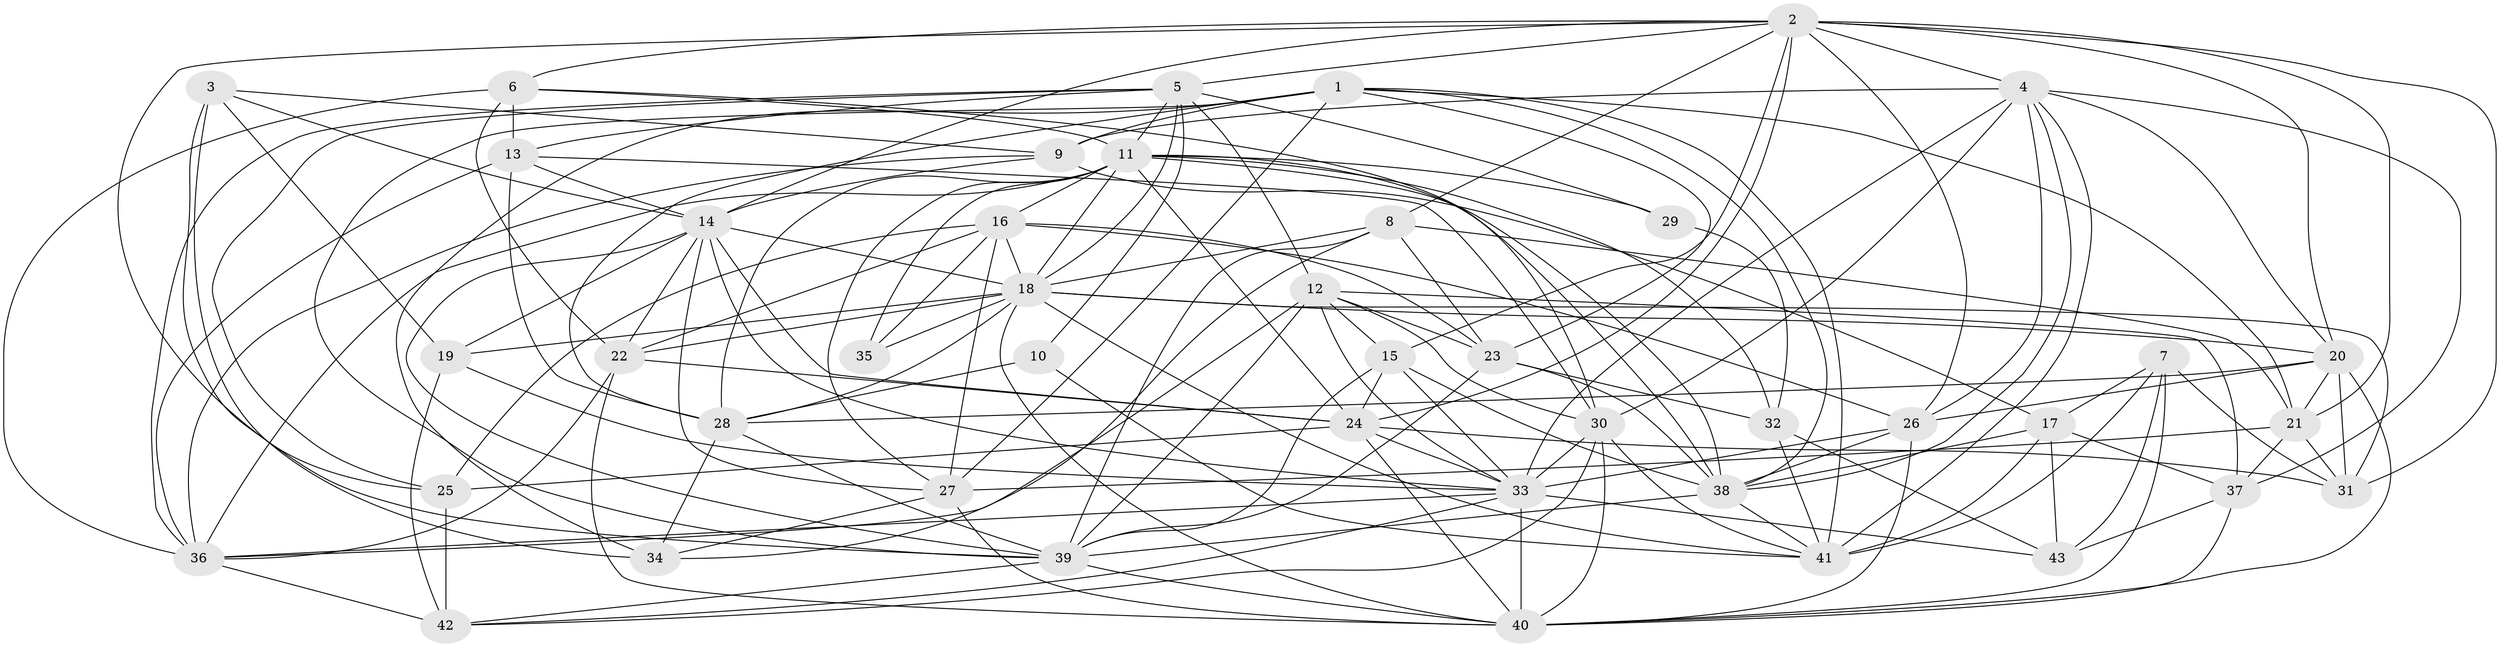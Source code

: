 // original degree distribution, {4: 0.32167832167832167, 3: 0.2517482517482518, 2: 0.1258741258741259, 5: 0.17482517482517482, 6: 0.06993006993006994, 7: 0.03496503496503497, 8: 0.02097902097902098}
// Generated by graph-tools (version 1.1) at 2025/37/03/04/25 23:37:13]
// undirected, 43 vertices, 160 edges
graph export_dot {
  node [color=gray90,style=filled];
  1;
  2;
  3;
  4;
  5;
  6;
  7;
  8;
  9;
  10;
  11;
  12;
  13;
  14;
  15;
  16;
  17;
  18;
  19;
  20;
  21;
  22;
  23;
  24;
  25;
  26;
  27;
  28;
  29;
  30;
  31;
  32;
  33;
  34;
  35;
  36;
  37;
  38;
  39;
  40;
  41;
  42;
  43;
  1 -- 9 [weight=1.0];
  1 -- 21 [weight=1.0];
  1 -- 23 [weight=1.0];
  1 -- 27 [weight=1.0];
  1 -- 28 [weight=1.0];
  1 -- 34 [weight=1.0];
  1 -- 38 [weight=1.0];
  1 -- 39 [weight=1.0];
  1 -- 41 [weight=1.0];
  2 -- 4 [weight=1.0];
  2 -- 5 [weight=1.0];
  2 -- 6 [weight=1.0];
  2 -- 8 [weight=1.0];
  2 -- 14 [weight=1.0];
  2 -- 15 [weight=1.0];
  2 -- 20 [weight=1.0];
  2 -- 21 [weight=1.0];
  2 -- 24 [weight=1.0];
  2 -- 25 [weight=1.0];
  2 -- 26 [weight=1.0];
  2 -- 31 [weight=2.0];
  3 -- 9 [weight=1.0];
  3 -- 14 [weight=1.0];
  3 -- 19 [weight=2.0];
  3 -- 34 [weight=1.0];
  3 -- 39 [weight=1.0];
  4 -- 9 [weight=2.0];
  4 -- 20 [weight=1.0];
  4 -- 26 [weight=1.0];
  4 -- 30 [weight=1.0];
  4 -- 33 [weight=1.0];
  4 -- 37 [weight=1.0];
  4 -- 38 [weight=1.0];
  4 -- 41 [weight=1.0];
  5 -- 10 [weight=1.0];
  5 -- 11 [weight=1.0];
  5 -- 12 [weight=1.0];
  5 -- 13 [weight=1.0];
  5 -- 18 [weight=2.0];
  5 -- 25 [weight=1.0];
  5 -- 29 [weight=3.0];
  5 -- 36 [weight=2.0];
  6 -- 11 [weight=1.0];
  6 -- 13 [weight=1.0];
  6 -- 22 [weight=1.0];
  6 -- 36 [weight=1.0];
  6 -- 38 [weight=2.0];
  7 -- 17 [weight=1.0];
  7 -- 31 [weight=1.0];
  7 -- 40 [weight=1.0];
  7 -- 41 [weight=1.0];
  7 -- 43 [weight=1.0];
  8 -- 18 [weight=1.0];
  8 -- 21 [weight=1.0];
  8 -- 23 [weight=1.0];
  8 -- 34 [weight=1.0];
  8 -- 39 [weight=1.0];
  9 -- 14 [weight=1.0];
  9 -- 17 [weight=1.0];
  9 -- 36 [weight=1.0];
  10 -- 28 [weight=1.0];
  10 -- 41 [weight=1.0];
  11 -- 16 [weight=1.0];
  11 -- 18 [weight=1.0];
  11 -- 24 [weight=1.0];
  11 -- 27 [weight=1.0];
  11 -- 28 [weight=1.0];
  11 -- 29 [weight=2.0];
  11 -- 30 [weight=1.0];
  11 -- 32 [weight=2.0];
  11 -- 35 [weight=1.0];
  11 -- 36 [weight=1.0];
  11 -- 38 [weight=2.0];
  12 -- 15 [weight=1.0];
  12 -- 23 [weight=2.0];
  12 -- 30 [weight=1.0];
  12 -- 33 [weight=1.0];
  12 -- 36 [weight=1.0];
  12 -- 37 [weight=1.0];
  12 -- 39 [weight=2.0];
  13 -- 14 [weight=1.0];
  13 -- 28 [weight=1.0];
  13 -- 30 [weight=1.0];
  13 -- 36 [weight=1.0];
  14 -- 18 [weight=2.0];
  14 -- 19 [weight=1.0];
  14 -- 22 [weight=1.0];
  14 -- 24 [weight=1.0];
  14 -- 27 [weight=1.0];
  14 -- 33 [weight=1.0];
  14 -- 39 [weight=1.0];
  15 -- 24 [weight=1.0];
  15 -- 33 [weight=1.0];
  15 -- 38 [weight=2.0];
  15 -- 39 [weight=1.0];
  16 -- 18 [weight=1.0];
  16 -- 22 [weight=1.0];
  16 -- 23 [weight=1.0];
  16 -- 25 [weight=1.0];
  16 -- 26 [weight=1.0];
  16 -- 27 [weight=1.0];
  16 -- 35 [weight=1.0];
  17 -- 37 [weight=1.0];
  17 -- 38 [weight=1.0];
  17 -- 41 [weight=2.0];
  17 -- 43 [weight=1.0];
  18 -- 19 [weight=2.0];
  18 -- 20 [weight=1.0];
  18 -- 22 [weight=1.0];
  18 -- 28 [weight=1.0];
  18 -- 31 [weight=1.0];
  18 -- 35 [weight=1.0];
  18 -- 40 [weight=1.0];
  18 -- 41 [weight=1.0];
  19 -- 33 [weight=1.0];
  19 -- 42 [weight=2.0];
  20 -- 21 [weight=1.0];
  20 -- 26 [weight=1.0];
  20 -- 28 [weight=1.0];
  20 -- 31 [weight=1.0];
  20 -- 40 [weight=1.0];
  21 -- 27 [weight=1.0];
  21 -- 31 [weight=1.0];
  21 -- 37 [weight=1.0];
  22 -- 24 [weight=1.0];
  22 -- 36 [weight=1.0];
  22 -- 40 [weight=1.0];
  23 -- 32 [weight=1.0];
  23 -- 38 [weight=1.0];
  23 -- 39 [weight=2.0];
  24 -- 25 [weight=1.0];
  24 -- 31 [weight=1.0];
  24 -- 33 [weight=2.0];
  24 -- 40 [weight=1.0];
  25 -- 42 [weight=2.0];
  26 -- 33 [weight=1.0];
  26 -- 38 [weight=1.0];
  26 -- 40 [weight=1.0];
  27 -- 34 [weight=1.0];
  27 -- 40 [weight=1.0];
  28 -- 34 [weight=1.0];
  28 -- 39 [weight=1.0];
  29 -- 32 [weight=1.0];
  30 -- 33 [weight=1.0];
  30 -- 40 [weight=1.0];
  30 -- 41 [weight=1.0];
  30 -- 42 [weight=1.0];
  32 -- 41 [weight=1.0];
  32 -- 43 [weight=1.0];
  33 -- 36 [weight=1.0];
  33 -- 40 [weight=1.0];
  33 -- 42 [weight=1.0];
  33 -- 43 [weight=1.0];
  36 -- 42 [weight=1.0];
  37 -- 40 [weight=1.0];
  37 -- 43 [weight=1.0];
  38 -- 39 [weight=1.0];
  38 -- 41 [weight=1.0];
  39 -- 40 [weight=1.0];
  39 -- 42 [weight=1.0];
}
